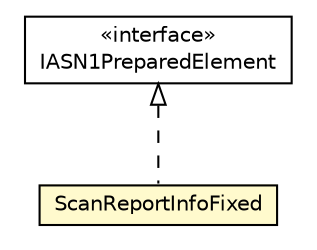 #!/usr/local/bin/dot
#
# Class diagram 
# Generated by UMLGraph version R5_6-24-gf6e263 (http://www.umlgraph.org/)
#

digraph G {
	edge [fontname="Helvetica",fontsize=10,labelfontname="Helvetica",labelfontsize=10];
	node [fontname="Helvetica",fontsize=10,shape=plaintext];
	nodesep=0.25;
	ranksep=0.5;
	// org.universAAL.lddi.lib.ieeex73std.org.bn.coders.IASN1PreparedElement
	c289551 [label=<<table title="org.universAAL.lddi.lib.ieeex73std.org.bn.coders.IASN1PreparedElement" border="0" cellborder="1" cellspacing="0" cellpadding="2" port="p" href="../../org/bn/coders/IASN1PreparedElement.html">
		<tr><td><table border="0" cellspacing="0" cellpadding="1">
<tr><td align="center" balign="center"> &#171;interface&#187; </td></tr>
<tr><td align="center" balign="center"> IASN1PreparedElement </td></tr>
		</table></td></tr>
		</table>>, URL="../../org/bn/coders/IASN1PreparedElement.html", fontname="Helvetica", fontcolor="black", fontsize=10.0];
	// org.universAAL.lddi.lib.ieeex73std.x73.p20601.ScanReportInfoFixed
	c289771 [label=<<table title="org.universAAL.lddi.lib.ieeex73std.x73.p20601.ScanReportInfoFixed" border="0" cellborder="1" cellspacing="0" cellpadding="2" port="p" bgcolor="lemonChiffon" href="./ScanReportInfoFixed.html">
		<tr><td><table border="0" cellspacing="0" cellpadding="1">
<tr><td align="center" balign="center"> ScanReportInfoFixed </td></tr>
		</table></td></tr>
		</table>>, URL="./ScanReportInfoFixed.html", fontname="Helvetica", fontcolor="black", fontsize=10.0];
	//org.universAAL.lddi.lib.ieeex73std.x73.p20601.ScanReportInfoFixed implements org.universAAL.lddi.lib.ieeex73std.org.bn.coders.IASN1PreparedElement
	c289551:p -> c289771:p [dir=back,arrowtail=empty,style=dashed];
}

